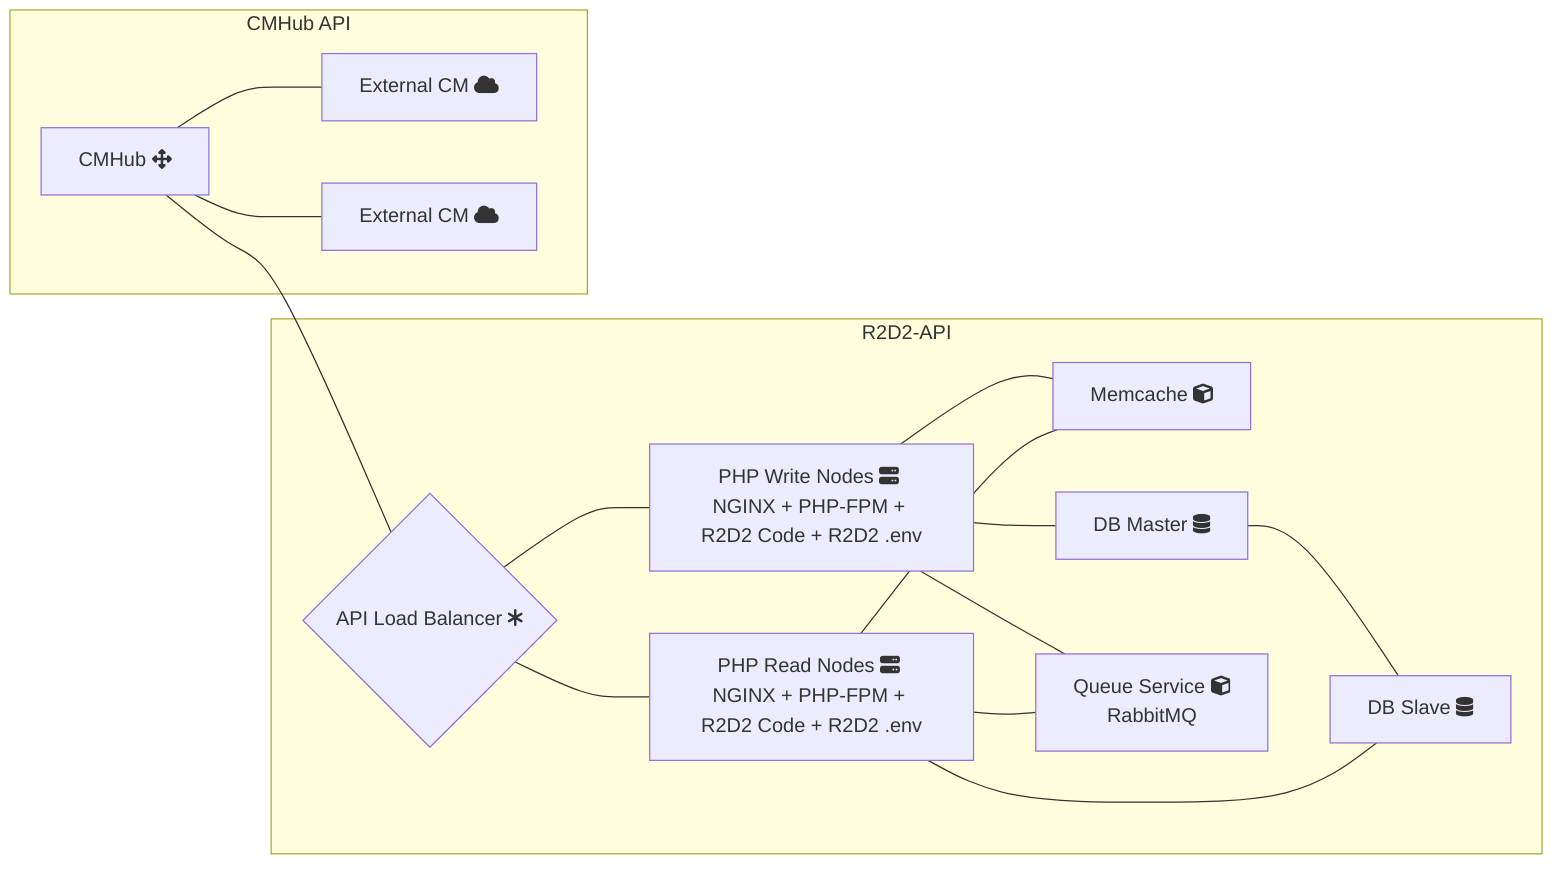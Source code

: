 graph LR

subgraph R2D2-API
LBBE{API Load Balancer fa:fa-asterisk} --- PHP1[PHP Write Nodes fa:fa-server <br>NGINX + PHP-FPM + R2D2 Code + R2D2 .env]
LBBE --- PHP2[PHP Read Nodes fa:fa-server <br>NGINX + PHP-FPM + R2D2 Code + R2D2 .env]
PHP1 --- RC[Memcache fa:fa-cube]
PHP2 --- RC
PHP1 --- DBM[DB Master fa:fa-database]
DBM --- DBS[DB Slave fa:fa-database]
PHP1 --- RQ[Queue Service fa:fa-cube <br>RabbitMQ]
PHP2 --- RQ
PHP2 --- DBS
end

subgraph CMHub API
CMHub[CMHub fa:fa-arrows-alt] --- XCMA[External CM fa:fa-cloud]
CMHub --- XCMB[External CM fa:fa-cloud]
CMHub --- LBBE
end